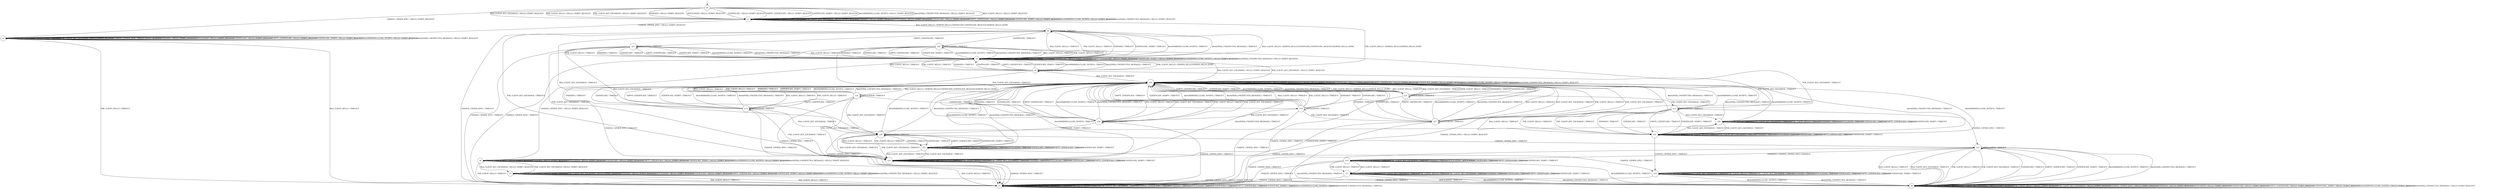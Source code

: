 digraph g {

	s0 [shape="circle" label="s0"];
	s1 [shape="circle" label="s1"];
	s2 [shape="circle" label="s2"];
	s3 [shape="circle" label="s3"];
	s4 [shape="circle" label="s4"];
	s5 [shape="circle" label="s5"];
	s6 [shape="circle" label="s6"];
	s7 [shape="circle" label="s7"];
	s8 [shape="circle" label="s8"];
	s9 [shape="circle" label="s9"];
	s10 [shape="circle" label="s10"];
	s11 [shape="circle" label="s11"];
	s12 [shape="circle" label="s12"];
	s13 [shape="circle" label="s13"];
	s14 [shape="circle" label="s14"];
	s15 [shape="circle" label="s15"];
	s16 [shape="circle" label="s16"];
	s17 [shape="circle" label="s17"];
	s18 [shape="circle" label="s18"];
	s19 [shape="circle" label="s19"];
	s20 [shape="circle" label="s20"];
	s21 [shape="circle" label="s21"];
	s22 [shape="circle" label="s22"];
	s23 [shape="circle" label="s23"];
	s24 [shape="circle" label="s24"];
	s25 [shape="circle" label="s25"];
	s26 [shape="circle" label="s26"];
	s27 [shape="circle" label="s27"];
	s28 [shape="circle" label="s28"];
	s0 -> s1 [label="RSA_CLIENT_HELLO / HELLO_VERIFY_REQUEST"];
	s0 -> s1 [label="RSA_CLIENT_KEY_EXCHANGE / HELLO_VERIFY_REQUEST"];
	s0 -> s1 [label="PSK_CLIENT_HELLO / HELLO_VERIFY_REQUEST"];
	s0 -> s1 [label="PSK_CLIENT_KEY_EXCHANGE / HELLO_VERIFY_REQUEST"];
	s0 -> s2 [label="CHANGE_CIPHER_SPEC / HELLO_VERIFY_REQUEST"];
	s0 -> s1 [label="FINISHED / HELLO_VERIFY_REQUEST"];
	s0 -> s1 [label="APPLICATION / HELLO_VERIFY_REQUEST"];
	s0 -> s1 [label="CERTIFICATE / HELLO_VERIFY_REQUEST"];
	s0 -> s1 [label="EMPTY_CERTIFICATE / HELLO_VERIFY_REQUEST"];
	s0 -> s1 [label="CERTIFICATE_VERIFY / HELLO_VERIFY_REQUEST"];
	s0 -> s1 [label="Alert(WARNING,CLOSE_NOTIFY) / HELLO_VERIFY_REQUEST"];
	s0 -> s1 [label="Alert(FATAL,UNEXPECTED_MESSAGE) / HELLO_VERIFY_REQUEST"];
	s1 -> s4 [label="RSA_CLIENT_HELLO / SERVER_HELLO,CERTIFICATE,CERTIFICATE_REQUEST,SERVER_HELLO_DONE"];
	s1 -> s1 [label="RSA_CLIENT_KEY_EXCHANGE / HELLO_VERIFY_REQUEST"];
	s1 -> s8 [label="PSK_CLIENT_HELLO / SERVER_HELLO,SERVER_HELLO_DONE"];
	s1 -> s1 [label="PSK_CLIENT_KEY_EXCHANGE / HELLO_VERIFY_REQUEST"];
	s1 -> s2 [label="CHANGE_CIPHER_SPEC / HELLO_VERIFY_REQUEST"];
	s1 -> s1 [label="FINISHED / HELLO_VERIFY_REQUEST"];
	s1 -> s1 [label="APPLICATION / HELLO_VERIFY_REQUEST"];
	s1 -> s1 [label="CERTIFICATE / HELLO_VERIFY_REQUEST"];
	s1 -> s1 [label="EMPTY_CERTIFICATE / HELLO_VERIFY_REQUEST"];
	s1 -> s1 [label="CERTIFICATE_VERIFY / HELLO_VERIFY_REQUEST"];
	s1 -> s1 [label="Alert(WARNING,CLOSE_NOTIFY) / HELLO_VERIFY_REQUEST"];
	s1 -> s1 [label="Alert(FATAL,UNEXPECTED_MESSAGE) / HELLO_VERIFY_REQUEST"];
	s2 -> s3 [label="RSA_CLIENT_HELLO / TIMEOUT"];
	s2 -> s2 [label="RSA_CLIENT_KEY_EXCHANGE / HELLO_VERIFY_REQUEST"];
	s2 -> s3 [label="PSK_CLIENT_HELLO / TIMEOUT"];
	s2 -> s2 [label="PSK_CLIENT_KEY_EXCHANGE / HELLO_VERIFY_REQUEST"];
	s2 -> s2 [label="CHANGE_CIPHER_SPEC / HELLO_VERIFY_REQUEST"];
	s2 -> s2 [label="FINISHED / HELLO_VERIFY_REQUEST"];
	s2 -> s2 [label="APPLICATION / HELLO_VERIFY_REQUEST"];
	s2 -> s2 [label="CERTIFICATE / HELLO_VERIFY_REQUEST"];
	s2 -> s2 [label="EMPTY_CERTIFICATE / HELLO_VERIFY_REQUEST"];
	s2 -> s2 [label="CERTIFICATE_VERIFY / HELLO_VERIFY_REQUEST"];
	s2 -> s2 [label="Alert(WARNING,CLOSE_NOTIFY) / HELLO_VERIFY_REQUEST"];
	s2 -> s2 [label="Alert(FATAL,UNEXPECTED_MESSAGE) / HELLO_VERIFY_REQUEST"];
	s3 -> s3 [label="RSA_CLIENT_HELLO / TIMEOUT"];
	s3 -> s3 [label="RSA_CLIENT_KEY_EXCHANGE / TIMEOUT"];
	s3 -> s3 [label="PSK_CLIENT_HELLO / TIMEOUT"];
	s3 -> s3 [label="PSK_CLIENT_KEY_EXCHANGE / TIMEOUT"];
	s3 -> s3 [label="CHANGE_CIPHER_SPEC / TIMEOUT"];
	s3 -> s3 [label="FINISHED / TIMEOUT"];
	s3 -> s3 [label="APPLICATION / TIMEOUT"];
	s3 -> s3 [label="CERTIFICATE / TIMEOUT"];
	s3 -> s3 [label="EMPTY_CERTIFICATE / TIMEOUT"];
	s3 -> s3 [label="CERTIFICATE_VERIFY / TIMEOUT"];
	s3 -> s3 [label="Alert(WARNING,CLOSE_NOTIFY) / TIMEOUT"];
	s3 -> s3 [label="Alert(FATAL,UNEXPECTED_MESSAGE) / TIMEOUT"];
	s4 -> s5 [label="RSA_CLIENT_HELLO / TIMEOUT"];
	s4 -> s20 [label="RSA_CLIENT_KEY_EXCHANGE / TIMEOUT"];
	s4 -> s5 [label="PSK_CLIENT_HELLO / TIMEOUT"];
	s4 -> s22 [label="PSK_CLIENT_KEY_EXCHANGE / TIMEOUT"];
	s4 -> s3 [label="CHANGE_CIPHER_SPEC / TIMEOUT"];
	s4 -> s5 [label="FINISHED / TIMEOUT"];
	s4 -> s4 [label="APPLICATION / TIMEOUT"];
	s4 -> s26 [label="CERTIFICATE / TIMEOUT"];
	s4 -> s25 [label="EMPTY_CERTIFICATE / TIMEOUT"];
	s4 -> s5 [label="CERTIFICATE_VERIFY / TIMEOUT"];
	s4 -> s5 [label="Alert(WARNING,CLOSE_NOTIFY) / TIMEOUT"];
	s4 -> s5 [label="Alert(FATAL,UNEXPECTED_MESSAGE) / TIMEOUT"];
	s5 -> s4 [label="RSA_CLIENT_HELLO / SERVER_HELLO,CERTIFICATE,CERTIFICATE_REQUEST,SERVER_HELLO_DONE"];
	s5 -> s10 [label="RSA_CLIENT_KEY_EXCHANGE / HELLO_VERIFY_REQUEST"];
	s5 -> s8 [label="PSK_CLIENT_HELLO / SERVER_HELLO,SERVER_HELLO_DONE"];
	s5 -> s10 [label="PSK_CLIENT_KEY_EXCHANGE / HELLO_VERIFY_REQUEST"];
	s5 -> s6 [label="CHANGE_CIPHER_SPEC / HELLO_VERIFY_REQUEST"];
	s5 -> s5 [label="FINISHED / HELLO_VERIFY_REQUEST"];
	s5 -> s5 [label="APPLICATION / HELLO_VERIFY_REQUEST"];
	s5 -> s5 [label="CERTIFICATE / HELLO_VERIFY_REQUEST"];
	s5 -> s5 [label="EMPTY_CERTIFICATE / HELLO_VERIFY_REQUEST"];
	s5 -> s5 [label="CERTIFICATE_VERIFY / HELLO_VERIFY_REQUEST"];
	s5 -> s5 [label="Alert(WARNING,CLOSE_NOTIFY) / HELLO_VERIFY_REQUEST"];
	s5 -> s5 [label="Alert(FATAL,UNEXPECTED_MESSAGE) / HELLO_VERIFY_REQUEST"];
	s6 -> s3 [label="RSA_CLIENT_HELLO / TIMEOUT"];
	s6 -> s7 [label="RSA_CLIENT_KEY_EXCHANGE / HELLO_VERIFY_REQUEST"];
	s6 -> s3 [label="PSK_CLIENT_HELLO / TIMEOUT"];
	s6 -> s7 [label="PSK_CLIENT_KEY_EXCHANGE / HELLO_VERIFY_REQUEST"];
	s6 -> s6 [label="CHANGE_CIPHER_SPEC / HELLO_VERIFY_REQUEST"];
	s6 -> s6 [label="FINISHED / HELLO_VERIFY_REQUEST"];
	s6 -> s6 [label="APPLICATION / HELLO_VERIFY_REQUEST"];
	s6 -> s6 [label="CERTIFICATE / HELLO_VERIFY_REQUEST"];
	s6 -> s6 [label="EMPTY_CERTIFICATE / HELLO_VERIFY_REQUEST"];
	s6 -> s6 [label="CERTIFICATE_VERIFY / HELLO_VERIFY_REQUEST"];
	s6 -> s6 [label="Alert(WARNING,CLOSE_NOTIFY) / HELLO_VERIFY_REQUEST"];
	s6 -> s6 [label="Alert(FATAL,UNEXPECTED_MESSAGE) / HELLO_VERIFY_REQUEST"];
	s7 -> s3 [label="RSA_CLIENT_HELLO / TIMEOUT"];
	s7 -> s7 [label="RSA_CLIENT_KEY_EXCHANGE / HELLO_VERIFY_REQUEST"];
	s7 -> s3 [label="PSK_CLIENT_HELLO / TIMEOUT"];
	s7 -> s7 [label="PSK_CLIENT_KEY_EXCHANGE / HELLO_VERIFY_REQUEST"];
	s7 -> s9 [label="CHANGE_CIPHER_SPEC / HELLO_VERIFY_REQUEST"];
	s7 -> s7 [label="FINISHED / HELLO_VERIFY_REQUEST"];
	s7 -> s7 [label="APPLICATION / HELLO_VERIFY_REQUEST"];
	s7 -> s7 [label="CERTIFICATE / HELLO_VERIFY_REQUEST"];
	s7 -> s7 [label="EMPTY_CERTIFICATE / HELLO_VERIFY_REQUEST"];
	s7 -> s7 [label="CERTIFICATE_VERIFY / HELLO_VERIFY_REQUEST"];
	s7 -> s7 [label="Alert(WARNING,CLOSE_NOTIFY) / HELLO_VERIFY_REQUEST"];
	s7 -> s7 [label="Alert(FATAL,UNEXPECTED_MESSAGE) / HELLO_VERIFY_REQUEST"];
	s8 -> s5 [label="RSA_CLIENT_HELLO / TIMEOUT"];
	s8 -> s10 [label="RSA_CLIENT_KEY_EXCHANGE / TIMEOUT"];
	s8 -> s5 [label="PSK_CLIENT_HELLO / TIMEOUT"];
	s8 -> s11 [label="PSK_CLIENT_KEY_EXCHANGE / TIMEOUT"];
	s8 -> s3 [label="CHANGE_CIPHER_SPEC / TIMEOUT"];
	s8 -> s5 [label="FINISHED / TIMEOUT"];
	s8 -> s8 [label="APPLICATION / TIMEOUT"];
	s8 -> s5 [label="CERTIFICATE / TIMEOUT"];
	s8 -> s5 [label="EMPTY_CERTIFICATE / TIMEOUT"];
	s8 -> s5 [label="CERTIFICATE_VERIFY / TIMEOUT"];
	s8 -> s5 [label="Alert(WARNING,CLOSE_NOTIFY) / TIMEOUT"];
	s8 -> s5 [label="Alert(FATAL,UNEXPECTED_MESSAGE) / TIMEOUT"];
	s9 -> s9 [label="RSA_CLIENT_HELLO / HELLO_VERIFY_REQUEST"];
	s9 -> s9 [label="RSA_CLIENT_KEY_EXCHANGE / HELLO_VERIFY_REQUEST"];
	s9 -> s9 [label="PSK_CLIENT_HELLO / HELLO_VERIFY_REQUEST"];
	s9 -> s9 [label="PSK_CLIENT_KEY_EXCHANGE / HELLO_VERIFY_REQUEST"];
	s9 -> s9 [label="CHANGE_CIPHER_SPEC / HELLO_VERIFY_REQUEST"];
	s9 -> s9 [label="FINISHED / HELLO_VERIFY_REQUEST"];
	s9 -> s9 [label="APPLICATION / HELLO_VERIFY_REQUEST"];
	s9 -> s9 [label="CERTIFICATE / HELLO_VERIFY_REQUEST"];
	s9 -> s9 [label="EMPTY_CERTIFICATE / HELLO_VERIFY_REQUEST"];
	s9 -> s9 [label="CERTIFICATE_VERIFY / HELLO_VERIFY_REQUEST"];
	s9 -> s9 [label="Alert(WARNING,CLOSE_NOTIFY) / HELLO_VERIFY_REQUEST"];
	s9 -> s9 [label="Alert(FATAL,UNEXPECTED_MESSAGE) / HELLO_VERIFY_REQUEST"];
	s10 -> s14 [label="RSA_CLIENT_HELLO / SERVER_HELLO,CERTIFICATE,CERTIFICATE_REQUEST,SERVER_HELLO_DONE"];
	s10 -> s10 [label="RSA_CLIENT_KEY_EXCHANGE / HELLO_VERIFY_REQUEST"];
	s10 -> s23 [label="PSK_CLIENT_HELLO / SERVER_HELLO,SERVER_HELLO_DONE"];
	s10 -> s10 [label="PSK_CLIENT_KEY_EXCHANGE / HELLO_VERIFY_REQUEST"];
	s10 -> s9 [label="CHANGE_CIPHER_SPEC / HELLO_VERIFY_REQUEST"];
	s10 -> s10 [label="FINISHED / HELLO_VERIFY_REQUEST"];
	s10 -> s10 [label="APPLICATION / HELLO_VERIFY_REQUEST"];
	s10 -> s10 [label="CERTIFICATE / HELLO_VERIFY_REQUEST"];
	s10 -> s10 [label="EMPTY_CERTIFICATE / HELLO_VERIFY_REQUEST"];
	s10 -> s10 [label="CERTIFICATE_VERIFY / HELLO_VERIFY_REQUEST"];
	s10 -> s10 [label="Alert(WARNING,CLOSE_NOTIFY) / HELLO_VERIFY_REQUEST"];
	s10 -> s10 [label="Alert(FATAL,UNEXPECTED_MESSAGE) / HELLO_VERIFY_REQUEST"];
	s11 -> s16 [label="RSA_CLIENT_HELLO / TIMEOUT"];
	s11 -> s28 [label="RSA_CLIENT_KEY_EXCHANGE / TIMEOUT"];
	s11 -> s16 [label="PSK_CLIENT_HELLO / TIMEOUT"];
	s11 -> s16 [label="PSK_CLIENT_KEY_EXCHANGE / TIMEOUT"];
	s11 -> s12 [label="CHANGE_CIPHER_SPEC / TIMEOUT"];
	s11 -> s16 [label="FINISHED / TIMEOUT"];
	s11 -> s11 [label="APPLICATION / TIMEOUT"];
	s11 -> s16 [label="CERTIFICATE / TIMEOUT"];
	s11 -> s16 [label="EMPTY_CERTIFICATE / TIMEOUT"];
	s11 -> s16 [label="CERTIFICATE_VERIFY / TIMEOUT"];
	s11 -> s10 [label="Alert(WARNING,CLOSE_NOTIFY) / TIMEOUT"];
	s11 -> s10 [label="Alert(FATAL,UNEXPECTED_MESSAGE) / TIMEOUT"];
	s12 -> s9 [label="RSA_CLIENT_HELLO / TIMEOUT"];
	s12 -> s9 [label="RSA_CLIENT_KEY_EXCHANGE / TIMEOUT"];
	s12 -> s9 [label="PSK_CLIENT_HELLO / TIMEOUT"];
	s12 -> s9 [label="PSK_CLIENT_KEY_EXCHANGE / TIMEOUT"];
	s12 -> s3 [label="CHANGE_CIPHER_SPEC / TIMEOUT"];
	s12 -> s13 [label="FINISHED / CHANGE_CIPHER_SPEC,FINISHED"];
	s12 -> s12 [label="APPLICATION / TIMEOUT"];
	s12 -> s9 [label="CERTIFICATE / TIMEOUT"];
	s12 -> s9 [label="EMPTY_CERTIFICATE / TIMEOUT"];
	s12 -> s9 [label="CERTIFICATE_VERIFY / TIMEOUT"];
	s12 -> s9 [label="Alert(WARNING,CLOSE_NOTIFY) / TIMEOUT"];
	s12 -> s9 [label="Alert(FATAL,UNEXPECTED_MESSAGE) / TIMEOUT"];
	s13 -> s17 [label="RSA_CLIENT_HELLO / TIMEOUT"];
	s13 -> s13 [label="RSA_CLIENT_KEY_EXCHANGE / TIMEOUT"];
	s13 -> s17 [label="PSK_CLIENT_HELLO / TIMEOUT"];
	s13 -> s13 [label="PSK_CLIENT_KEY_EXCHANGE / TIMEOUT"];
	s13 -> s3 [label="CHANGE_CIPHER_SPEC / TIMEOUT"];
	s13 -> s13 [label="FINISHED / TIMEOUT"];
	s13 -> s13 [label="APPLICATION / APPLICATION"];
	s13 -> s13 [label="CERTIFICATE / TIMEOUT"];
	s13 -> s13 [label="EMPTY_CERTIFICATE / TIMEOUT"];
	s13 -> s13 [label="CERTIFICATE_VERIFY / TIMEOUT"];
	s13 -> s9 [label="Alert(WARNING,CLOSE_NOTIFY) / TIMEOUT"];
	s13 -> s9 [label="Alert(FATAL,UNEXPECTED_MESSAGE) / TIMEOUT"];
	s14 -> s10 [label="RSA_CLIENT_HELLO / TIMEOUT"];
	s14 -> s20 [label="RSA_CLIENT_KEY_EXCHANGE / TIMEOUT"];
	s14 -> s10 [label="PSK_CLIENT_HELLO / TIMEOUT"];
	s14 -> s22 [label="PSK_CLIENT_KEY_EXCHANGE / TIMEOUT"];
	s14 -> s3 [label="CHANGE_CIPHER_SPEC / TIMEOUT"];
	s14 -> s10 [label="FINISHED / TIMEOUT"];
	s14 -> s14 [label="APPLICATION / TIMEOUT"];
	s14 -> s19 [label="CERTIFICATE / TIMEOUT"];
	s14 -> s15 [label="EMPTY_CERTIFICATE / TIMEOUT"];
	s14 -> s10 [label="CERTIFICATE_VERIFY / TIMEOUT"];
	s14 -> s10 [label="Alert(WARNING,CLOSE_NOTIFY) / TIMEOUT"];
	s14 -> s10 [label="Alert(FATAL,UNEXPECTED_MESSAGE) / TIMEOUT"];
	s15 -> s10 [label="RSA_CLIENT_HELLO / TIMEOUT"];
	s15 -> s20 [label="RSA_CLIENT_KEY_EXCHANGE / TIMEOUT"];
	s15 -> s10 [label="PSK_CLIENT_HELLO / TIMEOUT"];
	s15 -> s22 [label="PSK_CLIENT_KEY_EXCHANGE / TIMEOUT"];
	s15 -> s3 [label="CHANGE_CIPHER_SPEC / TIMEOUT"];
	s15 -> s10 [label="FINISHED / TIMEOUT"];
	s15 -> s15 [label="APPLICATION / TIMEOUT"];
	s15 -> s10 [label="CERTIFICATE / TIMEOUT"];
	s15 -> s10 [label="EMPTY_CERTIFICATE / TIMEOUT"];
	s15 -> s10 [label="CERTIFICATE_VERIFY / TIMEOUT"];
	s15 -> s10 [label="Alert(WARNING,CLOSE_NOTIFY) / TIMEOUT"];
	s15 -> s10 [label="Alert(FATAL,UNEXPECTED_MESSAGE) / TIMEOUT"];
	s16 -> s16 [label="RSA_CLIENT_HELLO / TIMEOUT"];
	s16 -> s28 [label="RSA_CLIENT_KEY_EXCHANGE / TIMEOUT"];
	s16 -> s16 [label="PSK_CLIENT_HELLO / TIMEOUT"];
	s16 -> s16 [label="PSK_CLIENT_KEY_EXCHANGE / TIMEOUT"];
	s16 -> s18 [label="CHANGE_CIPHER_SPEC / TIMEOUT"];
	s16 -> s16 [label="FINISHED / TIMEOUT"];
	s16 -> s16 [label="APPLICATION / TIMEOUT"];
	s16 -> s16 [label="CERTIFICATE / TIMEOUT"];
	s16 -> s16 [label="EMPTY_CERTIFICATE / TIMEOUT"];
	s16 -> s16 [label="CERTIFICATE_VERIFY / TIMEOUT"];
	s16 -> s10 [label="Alert(WARNING,CLOSE_NOTIFY) / TIMEOUT"];
	s16 -> s10 [label="Alert(FATAL,UNEXPECTED_MESSAGE) / TIMEOUT"];
	s17 -> s17 [label="RSA_CLIENT_HELLO / TIMEOUT"];
	s17 -> s17 [label="RSA_CLIENT_KEY_EXCHANGE / TIMEOUT"];
	s17 -> s17 [label="PSK_CLIENT_HELLO / TIMEOUT"];
	s17 -> s17 [label="PSK_CLIENT_KEY_EXCHANGE / TIMEOUT"];
	s17 -> s3 [label="CHANGE_CIPHER_SPEC / TIMEOUT"];
	s17 -> s17 [label="FINISHED / TIMEOUT"];
	s17 -> s9 [label="APPLICATION / TIMEOUT"];
	s17 -> s17 [label="CERTIFICATE / TIMEOUT"];
	s17 -> s17 [label="EMPTY_CERTIFICATE / TIMEOUT"];
	s17 -> s17 [label="CERTIFICATE_VERIFY / TIMEOUT"];
	s17 -> s9 [label="Alert(WARNING,CLOSE_NOTIFY) / TIMEOUT"];
	s17 -> s9 [label="Alert(FATAL,UNEXPECTED_MESSAGE) / TIMEOUT"];
	s18 -> s18 [label="RSA_CLIENT_HELLO / TIMEOUT"];
	s18 -> s18 [label="RSA_CLIENT_KEY_EXCHANGE / TIMEOUT"];
	s18 -> s18 [label="PSK_CLIENT_HELLO / TIMEOUT"];
	s18 -> s18 [label="PSK_CLIENT_KEY_EXCHANGE / TIMEOUT"];
	s18 -> s3 [label="CHANGE_CIPHER_SPEC / TIMEOUT"];
	s18 -> s18 [label="FINISHED / TIMEOUT"];
	s18 -> s18 [label="APPLICATION / TIMEOUT"];
	s18 -> s18 [label="CERTIFICATE / TIMEOUT"];
	s18 -> s18 [label="EMPTY_CERTIFICATE / TIMEOUT"];
	s18 -> s18 [label="CERTIFICATE_VERIFY / TIMEOUT"];
	s18 -> s9 [label="Alert(WARNING,CLOSE_NOTIFY) / TIMEOUT"];
	s18 -> s9 [label="Alert(FATAL,UNEXPECTED_MESSAGE) / TIMEOUT"];
	s19 -> s10 [label="RSA_CLIENT_HELLO / TIMEOUT"];
	s19 -> s24 [label="RSA_CLIENT_KEY_EXCHANGE / TIMEOUT"];
	s19 -> s10 [label="PSK_CLIENT_HELLO / TIMEOUT"];
	s19 -> s27 [label="PSK_CLIENT_KEY_EXCHANGE / TIMEOUT"];
	s19 -> s3 [label="CHANGE_CIPHER_SPEC / TIMEOUT"];
	s19 -> s10 [label="FINISHED / TIMEOUT"];
	s19 -> s19 [label="APPLICATION / TIMEOUT"];
	s19 -> s10 [label="CERTIFICATE / TIMEOUT"];
	s19 -> s10 [label="EMPTY_CERTIFICATE / TIMEOUT"];
	s19 -> s10 [label="CERTIFICATE_VERIFY / TIMEOUT"];
	s19 -> s10 [label="Alert(WARNING,CLOSE_NOTIFY) / TIMEOUT"];
	s19 -> s10 [label="Alert(FATAL,UNEXPECTED_MESSAGE) / TIMEOUT"];
	s20 -> s21 [label="RSA_CLIENT_HELLO / TIMEOUT"];
	s20 -> s22 [label="RSA_CLIENT_KEY_EXCHANGE / TIMEOUT"];
	s20 -> s21 [label="PSK_CLIENT_HELLO / TIMEOUT"];
	s20 -> s22 [label="PSK_CLIENT_KEY_EXCHANGE / TIMEOUT"];
	s20 -> s12 [label="CHANGE_CIPHER_SPEC / TIMEOUT"];
	s20 -> s21 [label="FINISHED / TIMEOUT"];
	s20 -> s20 [label="APPLICATION / TIMEOUT"];
	s20 -> s21 [label="CERTIFICATE / TIMEOUT"];
	s20 -> s21 [label="EMPTY_CERTIFICATE / TIMEOUT"];
	s20 -> s21 [label="CERTIFICATE_VERIFY / TIMEOUT"];
	s20 -> s10 [label="Alert(WARNING,CLOSE_NOTIFY) / TIMEOUT"];
	s20 -> s10 [label="Alert(FATAL,UNEXPECTED_MESSAGE) / TIMEOUT"];
	s21 -> s21 [label="RSA_CLIENT_HELLO / TIMEOUT"];
	s21 -> s22 [label="RSA_CLIENT_KEY_EXCHANGE / TIMEOUT"];
	s21 -> s21 [label="PSK_CLIENT_HELLO / TIMEOUT"];
	s21 -> s22 [label="PSK_CLIENT_KEY_EXCHANGE / TIMEOUT"];
	s21 -> s18 [label="CHANGE_CIPHER_SPEC / TIMEOUT"];
	s21 -> s21 [label="FINISHED / TIMEOUT"];
	s21 -> s21 [label="APPLICATION / TIMEOUT"];
	s21 -> s21 [label="CERTIFICATE / TIMEOUT"];
	s21 -> s21 [label="EMPTY_CERTIFICATE / TIMEOUT"];
	s21 -> s21 [label="CERTIFICATE_VERIFY / TIMEOUT"];
	s21 -> s10 [label="Alert(WARNING,CLOSE_NOTIFY) / TIMEOUT"];
	s21 -> s10 [label="Alert(FATAL,UNEXPECTED_MESSAGE) / TIMEOUT"];
	s22 -> s22 [label="RSA_CLIENT_HELLO / TIMEOUT"];
	s22 -> s22 [label="RSA_CLIENT_KEY_EXCHANGE / TIMEOUT"];
	s22 -> s22 [label="PSK_CLIENT_HELLO / TIMEOUT"];
	s22 -> s22 [label="PSK_CLIENT_KEY_EXCHANGE / TIMEOUT"];
	s22 -> s3 [label="CHANGE_CIPHER_SPEC / TIMEOUT"];
	s22 -> s22 [label="FINISHED / TIMEOUT"];
	s22 -> s22 [label="APPLICATION / TIMEOUT"];
	s22 -> s22 [label="CERTIFICATE / TIMEOUT"];
	s22 -> s22 [label="EMPTY_CERTIFICATE / TIMEOUT"];
	s22 -> s22 [label="CERTIFICATE_VERIFY / TIMEOUT"];
	s22 -> s10 [label="Alert(WARNING,CLOSE_NOTIFY) / TIMEOUT"];
	s22 -> s10 [label="Alert(FATAL,UNEXPECTED_MESSAGE) / TIMEOUT"];
	s23 -> s10 [label="RSA_CLIENT_HELLO / TIMEOUT"];
	s23 -> s10 [label="RSA_CLIENT_KEY_EXCHANGE / TIMEOUT"];
	s23 -> s10 [label="PSK_CLIENT_HELLO / TIMEOUT"];
	s23 -> s11 [label="PSK_CLIENT_KEY_EXCHANGE / TIMEOUT"];
	s23 -> s3 [label="CHANGE_CIPHER_SPEC / TIMEOUT"];
	s23 -> s10 [label="FINISHED / TIMEOUT"];
	s23 -> s23 [label="APPLICATION / TIMEOUT"];
	s23 -> s10 [label="CERTIFICATE / TIMEOUT"];
	s23 -> s10 [label="EMPTY_CERTIFICATE / TIMEOUT"];
	s23 -> s10 [label="CERTIFICATE_VERIFY / TIMEOUT"];
	s23 -> s10 [label="Alert(WARNING,CLOSE_NOTIFY) / TIMEOUT"];
	s23 -> s10 [label="Alert(FATAL,UNEXPECTED_MESSAGE) / TIMEOUT"];
	s24 -> s10 [label="RSA_CLIENT_HELLO / TIMEOUT"];
	s24 -> s10 [label="RSA_CLIENT_KEY_EXCHANGE / TIMEOUT"];
	s24 -> s10 [label="PSK_CLIENT_HELLO / TIMEOUT"];
	s24 -> s10 [label="PSK_CLIENT_KEY_EXCHANGE / TIMEOUT"];
	s24 -> s3 [label="CHANGE_CIPHER_SPEC / TIMEOUT"];
	s24 -> s10 [label="FINISHED / TIMEOUT"];
	s24 -> s24 [label="APPLICATION / TIMEOUT"];
	s24 -> s10 [label="CERTIFICATE / TIMEOUT"];
	s24 -> s10 [label="EMPTY_CERTIFICATE / TIMEOUT"];
	s24 -> s20 [label="CERTIFICATE_VERIFY / TIMEOUT"];
	s24 -> s10 [label="Alert(WARNING,CLOSE_NOTIFY) / TIMEOUT"];
	s24 -> s10 [label="Alert(FATAL,UNEXPECTED_MESSAGE) / TIMEOUT"];
	s25 -> s5 [label="RSA_CLIENT_HELLO / TIMEOUT"];
	s25 -> s20 [label="RSA_CLIENT_KEY_EXCHANGE / TIMEOUT"];
	s25 -> s5 [label="PSK_CLIENT_HELLO / TIMEOUT"];
	s25 -> s22 [label="PSK_CLIENT_KEY_EXCHANGE / TIMEOUT"];
	s25 -> s3 [label="CHANGE_CIPHER_SPEC / TIMEOUT"];
	s25 -> s5 [label="FINISHED / TIMEOUT"];
	s25 -> s25 [label="APPLICATION / TIMEOUT"];
	s25 -> s5 [label="CERTIFICATE / TIMEOUT"];
	s25 -> s5 [label="EMPTY_CERTIFICATE / TIMEOUT"];
	s25 -> s5 [label="CERTIFICATE_VERIFY / TIMEOUT"];
	s25 -> s5 [label="Alert(WARNING,CLOSE_NOTIFY) / TIMEOUT"];
	s25 -> s5 [label="Alert(FATAL,UNEXPECTED_MESSAGE) / TIMEOUT"];
	s26 -> s5 [label="RSA_CLIENT_HELLO / TIMEOUT"];
	s26 -> s24 [label="RSA_CLIENT_KEY_EXCHANGE / TIMEOUT"];
	s26 -> s5 [label="PSK_CLIENT_HELLO / TIMEOUT"];
	s26 -> s27 [label="PSK_CLIENT_KEY_EXCHANGE / TIMEOUT"];
	s26 -> s3 [label="CHANGE_CIPHER_SPEC / TIMEOUT"];
	s26 -> s5 [label="FINISHED / TIMEOUT"];
	s26 -> s26 [label="APPLICATION / TIMEOUT"];
	s26 -> s5 [label="CERTIFICATE / TIMEOUT"];
	s26 -> s5 [label="EMPTY_CERTIFICATE / TIMEOUT"];
	s26 -> s5 [label="CERTIFICATE_VERIFY / TIMEOUT"];
	s26 -> s5 [label="Alert(WARNING,CLOSE_NOTIFY) / TIMEOUT"];
	s26 -> s5 [label="Alert(FATAL,UNEXPECTED_MESSAGE) / TIMEOUT"];
	s27 -> s10 [label="RSA_CLIENT_HELLO / TIMEOUT"];
	s27 -> s10 [label="RSA_CLIENT_KEY_EXCHANGE / TIMEOUT"];
	s27 -> s10 [label="PSK_CLIENT_HELLO / TIMEOUT"];
	s27 -> s10 [label="PSK_CLIENT_KEY_EXCHANGE / TIMEOUT"];
	s27 -> s3 [label="CHANGE_CIPHER_SPEC / TIMEOUT"];
	s27 -> s10 [label="FINISHED / TIMEOUT"];
	s27 -> s27 [label="APPLICATION / TIMEOUT"];
	s27 -> s10 [label="CERTIFICATE / TIMEOUT"];
	s27 -> s10 [label="EMPTY_CERTIFICATE / TIMEOUT"];
	s27 -> s22 [label="CERTIFICATE_VERIFY / TIMEOUT"];
	s27 -> s10 [label="Alert(WARNING,CLOSE_NOTIFY) / TIMEOUT"];
	s27 -> s10 [label="Alert(FATAL,UNEXPECTED_MESSAGE) / TIMEOUT"];
	s28 -> s28 [label="RSA_CLIENT_HELLO / TIMEOUT"];
	s28 -> s28 [label="RSA_CLIENT_KEY_EXCHANGE / TIMEOUT"];
	s28 -> s28 [label="PSK_CLIENT_HELLO / TIMEOUT"];
	s28 -> s16 [label="PSK_CLIENT_KEY_EXCHANGE / TIMEOUT"];
	s28 -> s3 [label="CHANGE_CIPHER_SPEC / TIMEOUT"];
	s28 -> s28 [label="FINISHED / TIMEOUT"];
	s28 -> s28 [label="APPLICATION / TIMEOUT"];
	s28 -> s28 [label="CERTIFICATE / TIMEOUT"];
	s28 -> s28 [label="EMPTY_CERTIFICATE / TIMEOUT"];
	s28 -> s28 [label="CERTIFICATE_VERIFY / TIMEOUT"];
	s28 -> s10 [label="Alert(WARNING,CLOSE_NOTIFY) / TIMEOUT"];
	s28 -> s10 [label="Alert(FATAL,UNEXPECTED_MESSAGE) / TIMEOUT"];

__start0 [label="" shape="none" width="0" height="0"];
__start0 -> s0;

}
